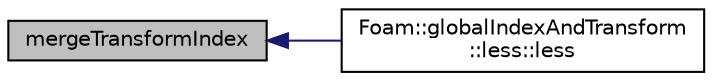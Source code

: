 digraph "mergeTransformIndex"
{
  bgcolor="transparent";
  edge [fontname="Helvetica",fontsize="10",labelfontname="Helvetica",labelfontsize="10"];
  node [fontname="Helvetica",fontsize="10",shape=record];
  rankdir="LR";
  Node319 [label="mergeTransformIndex",height=0.2,width=0.4,color="black", fillcolor="grey75", style="filled", fontcolor="black"];
  Node319 -> Node320 [dir="back",color="midnightblue",fontsize="10",style="solid",fontname="Helvetica"];
  Node320 [label="Foam::globalIndexAndTransform\l::less::less",height=0.2,width=0.4,color="black",URL="$a28853.html#a9895380888f2c4618ac4d892dee1d024"];
}
